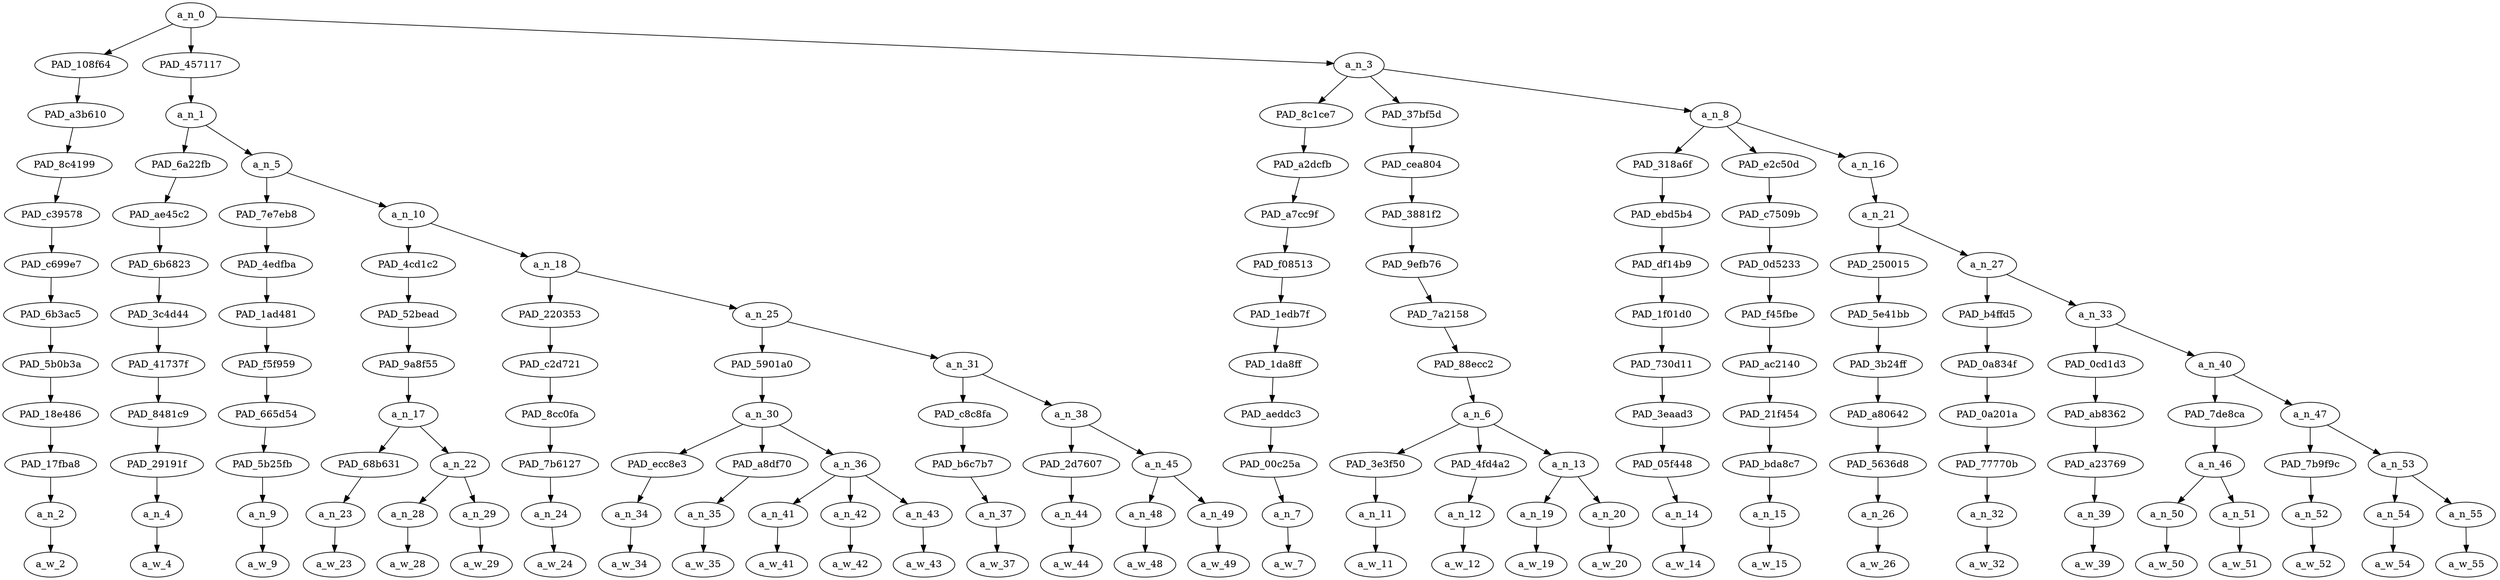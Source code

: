 strict digraph "" {
	a_n_0	[div_dir=1,
		index=0,
		level=11,
		pos="12.137008101851853,11!",
		text_span="[0, 1, 2, 3, 4, 5, 6, 7, 8, 9, 10, 11, 12, 13, 14, 15, 16, 17, 18, 19, 20, 21, 22, 23, 24, 25, 26, 27, 28, 29, 30]",
		value=0.99999999];
	PAD_108f64	[div_dir=-1,
		index=1,
		level=10,
		pos="15.0,10!",
		text_span="[15]",
		value=0.02100162];
	a_n_0 -> PAD_108f64;
	PAD_457117	[div_dir=1,
		index=0,
		level=10,
		pos="1.5690104166666665,10!",
		text_span="[0, 1, 2, 3, 4, 5, 6, 7, 8, 9, 10, 11, 12, 13, 14]",
		value=0.43978960];
	a_n_0 -> PAD_457117;
	a_n_3	[div_dir=1,
		index=2,
		level=10,
		pos="19.84201388888889,10!",
		text_span="[16, 17, 18, 19, 20, 21, 22, 23, 24, 25, 26, 27, 28, 29, 30]",
		value=0.53840960];
	a_n_0 -> a_n_3;
	PAD_a3b610	[div_dir=-1,
		index=1,
		level=9,
		pos="15.0,9!",
		text_span="[15]",
		value=0.02100162];
	PAD_108f64 -> PAD_a3b610;
	PAD_8c4199	[div_dir=-1,
		index=2,
		level=8,
		pos="15.0,8!",
		text_span="[15]",
		value=0.02100162];
	PAD_a3b610 -> PAD_8c4199;
	PAD_c39578	[div_dir=-1,
		index=3,
		level=7,
		pos="15.0,7!",
		text_span="[15]",
		value=0.02100162];
	PAD_8c4199 -> PAD_c39578;
	PAD_c699e7	[div_dir=-1,
		index=4,
		level=6,
		pos="15.0,6!",
		text_span="[15]",
		value=0.02100162];
	PAD_c39578 -> PAD_c699e7;
	PAD_6b3ac5	[div_dir=-1,
		index=5,
		level=5,
		pos="15.0,5!",
		text_span="[15]",
		value=0.02100162];
	PAD_c699e7 -> PAD_6b3ac5;
	PAD_5b0b3a	[div_dir=-1,
		index=6,
		level=4,
		pos="15.0,4!",
		text_span="[15]",
		value=0.02100162];
	PAD_6b3ac5 -> PAD_5b0b3a;
	PAD_18e486	[div_dir=-1,
		index=7,
		level=3,
		pos="15.0,3!",
		text_span="[15]",
		value=0.02100162];
	PAD_5b0b3a -> PAD_18e486;
	PAD_17fba8	[div_dir=-1,
		index=11,
		level=2,
		pos="15.0,2!",
		text_span="[15]",
		value=0.02100162];
	PAD_18e486 -> PAD_17fba8;
	a_n_2	[div_dir=-1,
		index=15,
		level=1,
		pos="15.0,1!",
		text_span="[15]",
		value=0.02100162];
	PAD_17fba8 -> a_n_2;
	a_w_2	[div_dir=0,
		index=15,
		level=0,
		pos="15,0!",
		text_span="[15]",
		value=but];
	a_n_2 -> a_w_2;
	a_n_1	[div_dir=1,
		index=0,
		level=9,
		pos="1.5690104166666665,9!",
		text_span="[0, 1, 2, 3, 4, 5, 6, 7, 8, 9, 10, 11, 12, 13, 14]",
		value=0.43978960];
	PAD_457117 -> a_n_1;
	PAD_6a22fb	[div_dir=1,
		index=0,
		level=8,
		pos="0.0,8!",
		text_span="[0]",
		value=0.02989790];
	a_n_1 -> PAD_6a22fb;
	a_n_5	[div_dir=1,
		index=1,
		level=8,
		pos="3.138020833333333,8!",
		text_span="[1, 2, 3, 4, 5, 6, 7, 8, 9, 10, 11, 12, 13, 14]",
		value=0.40961068];
	a_n_1 -> a_n_5;
	PAD_ae45c2	[div_dir=1,
		index=0,
		level=7,
		pos="0.0,7!",
		text_span="[0]",
		value=0.02989790];
	PAD_6a22fb -> PAD_ae45c2;
	PAD_6b6823	[div_dir=1,
		index=0,
		level=6,
		pos="0.0,6!",
		text_span="[0]",
		value=0.02989790];
	PAD_ae45c2 -> PAD_6b6823;
	PAD_3c4d44	[div_dir=1,
		index=0,
		level=5,
		pos="0.0,5!",
		text_span="[0]",
		value=0.02989790];
	PAD_6b6823 -> PAD_3c4d44;
	PAD_41737f	[div_dir=1,
		index=0,
		level=4,
		pos="0.0,4!",
		text_span="[0]",
		value=0.02989790];
	PAD_3c4d44 -> PAD_41737f;
	PAD_8481c9	[div_dir=1,
		index=0,
		level=3,
		pos="0.0,3!",
		text_span="[0]",
		value=0.02989790];
	PAD_41737f -> PAD_8481c9;
	PAD_29191f	[div_dir=1,
		index=0,
		level=2,
		pos="0.0,2!",
		text_span="[0]",
		value=0.02989790];
	PAD_8481c9 -> PAD_29191f;
	a_n_4	[div_dir=1,
		index=0,
		level=1,
		pos="0.0,1!",
		text_span="[0]",
		value=0.02989790];
	PAD_29191f -> a_n_4;
	a_w_4	[div_dir=0,
		index=0,
		level=0,
		pos="0,0!",
		text_span="[0]",
		value=they];
	a_n_4 -> a_w_4;
	PAD_7e7eb8	[div_dir=1,
		index=1,
		level=7,
		pos="1.0,7!",
		text_span="[1]",
		value=0.02666768];
	a_n_5 -> PAD_7e7eb8;
	a_n_10	[div_dir=1,
		index=2,
		level=7,
		pos="5.276041666666666,7!",
		text_span="[2, 3, 4, 5, 6, 7, 8, 9, 10, 11, 12, 13, 14]",
		value=0.38270123];
	a_n_5 -> a_n_10;
	PAD_4edfba	[div_dir=1,
		index=1,
		level=6,
		pos="1.0,6!",
		text_span="[1]",
		value=0.02666768];
	PAD_7e7eb8 -> PAD_4edfba;
	PAD_1ad481	[div_dir=1,
		index=1,
		level=5,
		pos="1.0,5!",
		text_span="[1]",
		value=0.02666768];
	PAD_4edfba -> PAD_1ad481;
	PAD_f5f959	[div_dir=1,
		index=1,
		level=4,
		pos="1.0,4!",
		text_span="[1]",
		value=0.02666768];
	PAD_1ad481 -> PAD_f5f959;
	PAD_665d54	[div_dir=1,
		index=1,
		level=3,
		pos="1.0,3!",
		text_span="[1]",
		value=0.02666768];
	PAD_f5f959 -> PAD_665d54;
	PAD_5b25fb	[div_dir=1,
		index=1,
		level=2,
		pos="1.0,2!",
		text_span="[1]",
		value=0.02666768];
	PAD_665d54 -> PAD_5b25fb;
	a_n_9	[div_dir=1,
		index=1,
		level=1,
		pos="1.0,1!",
		text_span="[1]",
		value=0.02666768];
	PAD_5b25fb -> a_n_9;
	a_w_9	[div_dir=0,
		index=1,
		level=0,
		pos="1,0!",
		text_span="[1]",
		value=are];
	a_n_9 -> a_w_9;
	PAD_4cd1c2	[div_dir=1,
		index=2,
		level=6,
		pos="3.25,6!",
		text_span="[2, 3, 4]",
		value=0.09247623];
	a_n_10 -> PAD_4cd1c2;
	a_n_18	[div_dir=1,
		index=3,
		level=6,
		pos="7.302083333333333,6!",
		text_span="[5, 6, 7, 8, 9, 10, 11, 12, 13, 14]",
		value=0.28999490];
	a_n_10 -> a_n_18;
	PAD_52bead	[div_dir=1,
		index=2,
		level=5,
		pos="3.25,5!",
		text_span="[2, 3, 4]",
		value=0.09247623];
	PAD_4cd1c2 -> PAD_52bead;
	PAD_9a8f55	[div_dir=1,
		index=2,
		level=4,
		pos="3.25,4!",
		text_span="[2, 3, 4]",
		value=0.09247623];
	PAD_52bead -> PAD_9a8f55;
	a_n_17	[div_dir=1,
		index=2,
		level=3,
		pos="3.25,3!",
		text_span="[2, 3, 4]",
		value=0.09247623];
	PAD_9a8f55 -> a_n_17;
	PAD_68b631	[div_dir=1,
		index=3,
		level=2,
		pos="4.0,2!",
		text_span="[4]",
		value=0.03455704];
	a_n_17 -> PAD_68b631;
	a_n_22	[div_dir=1,
		index=2,
		level=2,
		pos="2.5,2!",
		text_span="[2, 3]",
		value=0.05764998];
	a_n_17 -> a_n_22;
	a_n_23	[div_dir=1,
		index=4,
		level=1,
		pos="4.0,1!",
		text_span="[4]",
		value=0.03455704];
	PAD_68b631 -> a_n_23;
	a_w_23	[div_dir=0,
		index=4,
		level=0,
		pos="4,0!",
		text_span="[4]",
		value=arabs];
	a_n_23 -> a_w_23;
	a_n_28	[div_dir=1,
		index=2,
		level=1,
		pos="2.0,1!",
		text_span="[2]",
		value=0.02471594];
	a_n_22 -> a_n_28;
	a_n_29	[div_dir=1,
		index=3,
		level=1,
		pos="3.0,1!",
		text_span="[3]",
		value=0.03280086];
	a_n_22 -> a_n_29;
	a_w_28	[div_dir=0,
		index=2,
		level=0,
		pos="2,0!",
		text_span="[2]",
		value=lighter];
	a_n_28 -> a_w_28;
	a_w_29	[div_dir=0,
		index=3,
		level=0,
		pos="3,0!",
		text_span="[3]",
		value=skinned];
	a_n_29 -> a_w_29;
	PAD_220353	[div_dir=1,
		index=3,
		level=5,
		pos="5.0,5!",
		text_span="[5]",
		value=0.02008570];
	a_n_18 -> PAD_220353;
	a_n_25	[div_dir=1,
		index=4,
		level=5,
		pos="9.604166666666666,5!",
		text_span="[6, 7, 8, 9, 10, 11, 12, 13, 14]",
		value=0.26977605];
	a_n_18 -> a_n_25;
	PAD_c2d721	[div_dir=1,
		index=3,
		level=4,
		pos="5.0,4!",
		text_span="[5]",
		value=0.02008570];
	PAD_220353 -> PAD_c2d721;
	PAD_8cc0fa	[div_dir=1,
		index=3,
		level=3,
		pos="5.0,3!",
		text_span="[5]",
		value=0.02008570];
	PAD_c2d721 -> PAD_8cc0fa;
	PAD_7b6127	[div_dir=1,
		index=4,
		level=2,
		pos="5.0,2!",
		text_span="[5]",
		value=0.02008570];
	PAD_8cc0fa -> PAD_7b6127;
	a_n_24	[div_dir=1,
		index=5,
		level=1,
		pos="5.0,1!",
		text_span="[5]",
		value=0.02008570];
	PAD_7b6127 -> a_n_24;
	a_w_24	[div_dir=0,
		index=5,
		level=0,
		pos="5,0!",
		text_span="[5]",
		value=with];
	a_n_24 -> a_w_24;
	PAD_5901a0	[div_dir=1,
		index=4,
		level=4,
		pos="7.333333333333333,4!",
		text_span="[6, 7, 8, 9, 10]",
		value=0.18204323];
	a_n_25 -> PAD_5901a0;
	a_n_31	[div_dir=1,
		index=5,
		level=4,
		pos="11.875,4!",
		text_span="[11, 12, 13, 14]",
		value=0.08761893];
	a_n_25 -> a_n_31;
	a_n_30	[div_dir=1,
		index=4,
		level=3,
		pos="7.333333333333333,3!",
		text_span="[6, 7, 8, 9, 10]",
		value=0.18204323];
	PAD_5901a0 -> a_n_30;
	PAD_ecc8e3	[div_dir=1,
		index=5,
		level=2,
		pos="6.0,2!",
		text_span="[6]",
		value=0.08202919];
	a_n_30 -> PAD_ecc8e3;
	PAD_a8df70	[div_dir=1,
		index=6,
		level=2,
		pos="7.0,2!",
		text_span="[7]",
		value=0.01644171];
	a_n_30 -> PAD_a8df70;
	a_n_36	[div_dir=1,
		index=7,
		level=2,
		pos="9.0,2!",
		text_span="[8, 9, 10]",
		value=0.08346095];
	a_n_30 -> a_n_36;
	a_n_34	[div_dir=1,
		index=6,
		level=1,
		pos="6.0,1!",
		text_span="[6]",
		value=0.08202919];
	PAD_ecc8e3 -> a_n_34;
	a_w_34	[div_dir=0,
		index=6,
		level=0,
		pos="6,0!",
		text_span="[6]",
		value=phoenician];
	a_n_34 -> a_w_34;
	a_n_35	[div_dir=1,
		index=7,
		level=1,
		pos="7.0,1!",
		text_span="[7]",
		value=0.01644171];
	PAD_a8df70 -> a_n_35;
	a_w_35	[div_dir=0,
		index=7,
		level=0,
		pos="7,0!",
		text_span="[7]",
		value=and];
	a_n_35 -> a_w_35;
	a_n_41	[div_dir=-1,
		index=8,
		level=1,
		pos="8.0,1!",
		text_span="[8]",
		value=0.01675187];
	a_n_36 -> a_n_41;
	a_n_42	[div_dir=1,
		index=9,
		level=1,
		pos="9.0,1!",
		text_span="[9]",
		value=0.04187054];
	a_n_36 -> a_n_42;
	a_n_43	[div_dir=1,
		index=10,
		level=1,
		pos="10.0,1!",
		text_span="[10]",
		value=0.02473658];
	a_n_36 -> a_n_43;
	a_w_41	[div_dir=0,
		index=8,
		level=0,
		pos="8,0!",
		text_span="[8]",
		value=other];
	a_n_41 -> a_w_41;
	a_w_42	[div_dir=0,
		index=9,
		level=0,
		pos="9,0!",
		text_span="[9]",
		value=relict];
	a_n_42 -> a_w_42;
	a_w_43	[div_dir=0,
		index=10,
		level=0,
		pos="10,0!",
		text_span="[10]",
		value=populations];
	a_n_43 -> a_w_43;
	PAD_c8c8fa	[div_dir=-1,
		index=5,
		level=3,
		pos="11.0,3!",
		text_span="[11]",
		value=0.02060448];
	a_n_31 -> PAD_c8c8fa;
	a_n_38	[div_dir=1,
		index=6,
		level=3,
		pos="12.75,3!",
		text_span="[12, 13, 14]",
		value=0.06697575];
	a_n_31 -> a_n_38;
	PAD_b6c7b7	[div_dir=-1,
		index=8,
		level=2,
		pos="11.0,2!",
		text_span="[11]",
		value=0.02060448];
	PAD_c8c8fa -> PAD_b6c7b7;
	a_n_37	[div_dir=-1,
		index=11,
		level=1,
		pos="11.0,1!",
		text_span="[11]",
		value=0.02060448];
	PAD_b6c7b7 -> a_n_37;
	a_w_37	[div_dir=0,
		index=11,
		level=0,
		pos="11,0!",
		text_span="[11]",
		value=mixed];
	a_n_37 -> a_w_37;
	PAD_2d7607	[div_dir=1,
		index=9,
		level=2,
		pos="12.0,2!",
		text_span="[12]",
		value=0.01994449];
	a_n_38 -> PAD_2d7607;
	a_n_45	[div_dir=1,
		index=10,
		level=2,
		pos="13.5,2!",
		text_span="[13, 14]",
		value=0.04697832];
	a_n_38 -> a_n_45;
	a_n_44	[div_dir=1,
		index=12,
		level=1,
		pos="12.0,1!",
		text_span="[12]",
		value=0.01994449];
	PAD_2d7607 -> a_n_44;
	a_w_44	[div_dir=0,
		index=12,
		level=0,
		pos="12,0!",
		text_span="[12]",
		value=in];
	a_n_44 -> a_w_44;
	a_n_48	[div_dir=-1,
		index=13,
		level=1,
		pos="13.0,1!",
		text_span="[13]",
		value=0.02264722];
	a_n_45 -> a_n_48;
	a_n_49	[div_dir=1,
		index=14,
		level=1,
		pos="14.0,1!",
		text_span="[14]",
		value=0.02430409];
	a_n_45 -> a_n_49;
	a_w_48	[div_dir=0,
		index=13,
		level=0,
		pos="13,0!",
		text_span="[13]",
		value=hardly];
	a_n_48 -> a_w_48;
	a_w_49	[div_dir=0,
		index=14,
		level=0,
		pos="14,0!",
		text_span="[14]",
		value=white];
	a_n_49 -> a_w_49;
	PAD_8c1ce7	[div_dir=1,
		index=3,
		level=9,
		pos="20.0,9!",
		text_span="[20]",
		value=0.02016370];
	a_n_3 -> PAD_8c1ce7;
	PAD_37bf5d	[div_dir=1,
		index=2,
		level=9,
		pos="17.166666666666668,9!",
		text_span="[16, 17, 18, 19]",
		value=0.09488698];
	a_n_3 -> PAD_37bf5d;
	a_n_8	[div_dir=1,
		index=4,
		level=9,
		pos="22.359375,9!",
		text_span="[21, 22, 23, 24, 25, 26, 27, 28, 29, 30]",
		value=0.42245120];
	a_n_3 -> a_n_8;
	PAD_a2dcfb	[div_dir=1,
		index=4,
		level=8,
		pos="20.0,8!",
		text_span="[20]",
		value=0.02016370];
	PAD_8c1ce7 -> PAD_a2dcfb;
	PAD_a7cc9f	[div_dir=1,
		index=5,
		level=7,
		pos="20.0,7!",
		text_span="[20]",
		value=0.02016370];
	PAD_a2dcfb -> PAD_a7cc9f;
	PAD_f08513	[div_dir=1,
		index=6,
		level=6,
		pos="20.0,6!",
		text_span="[20]",
		value=0.02016370];
	PAD_a7cc9f -> PAD_f08513;
	PAD_1edb7f	[div_dir=1,
		index=7,
		level=5,
		pos="20.0,5!",
		text_span="[20]",
		value=0.02016370];
	PAD_f08513 -> PAD_1edb7f;
	PAD_1da8ff	[div_dir=1,
		index=8,
		level=4,
		pos="20.0,4!",
		text_span="[20]",
		value=0.02016370];
	PAD_1edb7f -> PAD_1da8ff;
	PAD_aeddc3	[div_dir=1,
		index=9,
		level=3,
		pos="20.0,3!",
		text_span="[20]",
		value=0.02016370];
	PAD_1da8ff -> PAD_aeddc3;
	PAD_00c25a	[div_dir=1,
		index=15,
		level=2,
		pos="20.0,2!",
		text_span="[20]",
		value=0.02016370];
	PAD_aeddc3 -> PAD_00c25a;
	a_n_7	[div_dir=1,
		index=20,
		level=1,
		pos="20.0,1!",
		text_span="[20]",
		value=0.02016370];
	PAD_00c25a -> a_n_7;
	a_w_7	[div_dir=0,
		index=20,
		level=0,
		pos="20,0!",
		text_span="[20]",
		value=and1];
	a_n_7 -> a_w_7;
	PAD_cea804	[div_dir=1,
		index=3,
		level=8,
		pos="17.166666666666668,8!",
		text_span="[16, 17, 18, 19]",
		value=0.09488698];
	PAD_37bf5d -> PAD_cea804;
	PAD_3881f2	[div_dir=1,
		index=4,
		level=7,
		pos="17.166666666666668,7!",
		text_span="[16, 17, 18, 19]",
		value=0.09488698];
	PAD_cea804 -> PAD_3881f2;
	PAD_9efb76	[div_dir=1,
		index=5,
		level=6,
		pos="17.166666666666668,6!",
		text_span="[16, 17, 18, 19]",
		value=0.09488698];
	PAD_3881f2 -> PAD_9efb76;
	PAD_7a2158	[div_dir=1,
		index=6,
		level=5,
		pos="17.166666666666668,5!",
		text_span="[16, 17, 18, 19]",
		value=0.09488698];
	PAD_9efb76 -> PAD_7a2158;
	PAD_88ecc2	[div_dir=1,
		index=7,
		level=4,
		pos="17.166666666666668,4!",
		text_span="[16, 17, 18, 19]",
		value=0.09488698];
	PAD_7a2158 -> PAD_88ecc2;
	a_n_6	[div_dir=1,
		index=8,
		level=3,
		pos="17.166666666666668,3!",
		text_span="[16, 17, 18, 19]",
		value=0.09488698];
	PAD_88ecc2 -> a_n_6;
	PAD_3e3f50	[div_dir=1,
		index=12,
		level=2,
		pos="16.0,2!",
		text_span="[16]",
		value=0.02025867];
	a_n_6 -> PAD_3e3f50;
	PAD_4fd4a2	[div_dir=1,
		index=13,
		level=2,
		pos="17.0,2!",
		text_span="[17]",
		value=0.02307728];
	a_n_6 -> PAD_4fd4a2;
	a_n_13	[div_dir=1,
		index=14,
		level=2,
		pos="18.5,2!",
		text_span="[18, 19]",
		value=0.05140960];
	a_n_6 -> a_n_13;
	a_n_11	[div_dir=1,
		index=16,
		level=1,
		pos="16.0,1!",
		text_span="[16]",
		value=0.02025867];
	PAD_3e3f50 -> a_n_11;
	a_w_11	[div_dir=0,
		index=16,
		level=0,
		pos="16,0!",
		text_span="[16]",
		value=still];
	a_n_11 -> a_w_11;
	a_n_12	[div_dir=1,
		index=17,
		level=1,
		pos="17.0,1!",
		text_span="[17]",
		value=0.02307728];
	PAD_4fd4a2 -> a_n_12;
	a_w_12	[div_dir=0,
		index=17,
		level=0,
		pos="17,0!",
		text_span="[17]",
		value=i];
	a_n_12 -> a_w_12;
	a_n_19	[div_dir=1,
		index=18,
		level=1,
		pos="18.0,1!",
		text_span="[18]",
		value=0.02351726];
	a_n_13 -> a_n_19;
	a_n_20	[div_dir=1,
		index=19,
		level=1,
		pos="19.0,1!",
		text_span="[19]",
		value=0.02773874];
	a_n_13 -> a_n_20;
	a_w_19	[div_dir=0,
		index=18,
		level=0,
		pos="18,0!",
		text_span="[18]",
		value=support];
	a_n_19 -> a_w_19;
	a_w_20	[div_dir=0,
		index=19,
		level=0,
		pos="19,0!",
		text_span="[19]",
		value=them];
	a_n_20 -> a_w_20;
	PAD_318a6f	[div_dir=1,
		index=5,
		level=8,
		pos="21.0,8!",
		text_span="[21]",
		value=0.02115007];
	a_n_8 -> PAD_318a6f;
	PAD_e2c50d	[div_dir=1,
		index=6,
		level=8,
		pos="22.0,8!",
		text_span="[22]",
		value=0.02384009];
	a_n_8 -> PAD_e2c50d;
	a_n_16	[div_dir=1,
		index=7,
		level=8,
		pos="24.078125,8!",
		text_span="[23, 24, 25, 26, 27, 28, 29, 30]",
		value=0.37646639];
	a_n_8 -> a_n_16;
	PAD_ebd5b4	[div_dir=1,
		index=6,
		level=7,
		pos="21.0,7!",
		text_span="[21]",
		value=0.02115007];
	PAD_318a6f -> PAD_ebd5b4;
	PAD_df14b9	[div_dir=1,
		index=7,
		level=6,
		pos="21.0,6!",
		text_span="[21]",
		value=0.02115007];
	PAD_ebd5b4 -> PAD_df14b9;
	PAD_1f01d0	[div_dir=1,
		index=8,
		level=5,
		pos="21.0,5!",
		text_span="[21]",
		value=0.02115007];
	PAD_df14b9 -> PAD_1f01d0;
	PAD_730d11	[div_dir=1,
		index=9,
		level=4,
		pos="21.0,4!",
		text_span="[21]",
		value=0.02115007];
	PAD_1f01d0 -> PAD_730d11;
	PAD_3eaad3	[div_dir=1,
		index=10,
		level=3,
		pos="21.0,3!",
		text_span="[21]",
		value=0.02115007];
	PAD_730d11 -> PAD_3eaad3;
	PAD_05f448	[div_dir=1,
		index=16,
		level=2,
		pos="21.0,2!",
		text_span="[21]",
		value=0.02115007];
	PAD_3eaad3 -> PAD_05f448;
	a_n_14	[div_dir=1,
		index=21,
		level=1,
		pos="21.0,1!",
		text_span="[21]",
		value=0.02115007];
	PAD_05f448 -> a_n_14;
	a_w_14	[div_dir=0,
		index=21,
		level=0,
		pos="21,0!",
		text_span="[21]",
		value=their];
	a_n_14 -> a_w_14;
	PAD_c7509b	[div_dir=1,
		index=7,
		level=7,
		pos="22.0,7!",
		text_span="[22]",
		value=0.02384009];
	PAD_e2c50d -> PAD_c7509b;
	PAD_0d5233	[div_dir=1,
		index=8,
		level=6,
		pos="22.0,6!",
		text_span="[22]",
		value=0.02384009];
	PAD_c7509b -> PAD_0d5233;
	PAD_f45fbe	[div_dir=1,
		index=9,
		level=5,
		pos="22.0,5!",
		text_span="[22]",
		value=0.02384009];
	PAD_0d5233 -> PAD_f45fbe;
	PAD_ac2140	[div_dir=1,
		index=10,
		level=4,
		pos="22.0,4!",
		text_span="[22]",
		value=0.02384009];
	PAD_f45fbe -> PAD_ac2140;
	PAD_21f454	[div_dir=1,
		index=11,
		level=3,
		pos="22.0,3!",
		text_span="[22]",
		value=0.02384009];
	PAD_ac2140 -> PAD_21f454;
	PAD_bda8c7	[div_dir=1,
		index=17,
		level=2,
		pos="22.0,2!",
		text_span="[22]",
		value=0.02384009];
	PAD_21f454 -> PAD_bda8c7;
	a_n_15	[div_dir=1,
		index=22,
		level=1,
		pos="22.0,1!",
		text_span="[22]",
		value=0.02384009];
	PAD_bda8c7 -> a_n_15;
	a_w_15	[div_dir=0,
		index=22,
		level=0,
		pos="22,0!",
		text_span="[22]",
		value=right];
	a_n_15 -> a_w_15;
	a_n_21	[div_dir=1,
		index=8,
		level=7,
		pos="24.078125,7!",
		text_span="[23, 24, 25, 26, 27, 28, 29, 30]",
		value=0.37546236];
	a_n_16 -> a_n_21;
	PAD_250015	[div_dir=1,
		index=9,
		level=6,
		pos="23.0,6!",
		text_span="[23]",
		value=0.02298584];
	a_n_21 -> PAD_250015;
	a_n_27	[div_dir=1,
		index=10,
		level=6,
		pos="25.15625,6!",
		text_span="[24, 25, 26, 27, 28, 29, 30]",
		value=0.35147248];
	a_n_21 -> a_n_27;
	PAD_5e41bb	[div_dir=1,
		index=10,
		level=5,
		pos="23.0,5!",
		text_span="[23]",
		value=0.02298584];
	PAD_250015 -> PAD_5e41bb;
	PAD_3b24ff	[div_dir=1,
		index=11,
		level=4,
		pos="23.0,4!",
		text_span="[23]",
		value=0.02298584];
	PAD_5e41bb -> PAD_3b24ff;
	PAD_a80642	[div_dir=1,
		index=12,
		level=3,
		pos="23.0,3!",
		text_span="[23]",
		value=0.02298584];
	PAD_3b24ff -> PAD_a80642;
	PAD_5636d8	[div_dir=1,
		index=18,
		level=2,
		pos="23.0,2!",
		text_span="[23]",
		value=0.02298584];
	PAD_a80642 -> PAD_5636d8;
	a_n_26	[div_dir=1,
		index=23,
		level=1,
		pos="23.0,1!",
		text_span="[23]",
		value=0.02298584];
	PAD_5636d8 -> a_n_26;
	a_w_26	[div_dir=0,
		index=23,
		level=0,
		pos="23,0!",
		text_span="[23]",
		value=to];
	a_n_26 -> a_w_26;
	PAD_b4ffd5	[div_dir=-1,
		index=11,
		level=5,
		pos="24.0,5!",
		text_span="[24]",
		value=0.02422516];
	a_n_27 -> PAD_b4ffd5;
	a_n_33	[div_dir=1,
		index=12,
		level=5,
		pos="26.3125,5!",
		text_span="[25, 26, 27, 28, 29, 30]",
		value=0.32621225];
	a_n_27 -> a_n_33;
	PAD_0a834f	[div_dir=-1,
		index=12,
		level=4,
		pos="24.0,4!",
		text_span="[24]",
		value=0.02422516];
	PAD_b4ffd5 -> PAD_0a834f;
	PAD_0a201a	[div_dir=-1,
		index=13,
		level=3,
		pos="24.0,3!",
		text_span="[24]",
		value=0.02422516];
	PAD_0a834f -> PAD_0a201a;
	PAD_77770b	[div_dir=-1,
		index=19,
		level=2,
		pos="24.0,2!",
		text_span="[24]",
		value=0.02422516];
	PAD_0a201a -> PAD_77770b;
	a_n_32	[div_dir=-1,
		index=24,
		level=1,
		pos="24.0,1!",
		text_span="[24]",
		value=0.02422516];
	PAD_77770b -> a_n_32;
	a_w_32	[div_dir=0,
		index=24,
		level=0,
		pos="24,0!",
		text_span="[24]",
		value=exist];
	a_n_32 -> a_w_32;
	PAD_0cd1d3	[div_dir=1,
		index=13,
		level=4,
		pos="25.0,4!",
		text_span="[25]",
		value=0.02366467];
	a_n_33 -> PAD_0cd1d3;
	a_n_40	[div_dir=1,
		index=14,
		level=4,
		pos="27.625,4!",
		text_span="[26, 27, 28, 29, 30]",
		value=0.30143009];
	a_n_33 -> a_n_40;
	PAD_ab8362	[div_dir=1,
		index=14,
		level=3,
		pos="25.0,3!",
		text_span="[25]",
		value=0.02366467];
	PAD_0cd1d3 -> PAD_ab8362;
	PAD_a23769	[div_dir=1,
		index=20,
		level=2,
		pos="25.0,2!",
		text_span="[25]",
		value=0.02366467];
	PAD_ab8362 -> PAD_a23769;
	a_n_39	[div_dir=1,
		index=25,
		level=1,
		pos="25.0,1!",
		text_span="[25]",
		value=0.02366467];
	PAD_a23769 -> a_n_39;
	a_w_39	[div_dir=0,
		index=25,
		level=0,
		pos="25,0!",
		text_span="[25]",
		value=in1];
	a_n_39 -> a_w_39;
	PAD_7de8ca	[div_dir=1,
		index=15,
		level=3,
		pos="26.5,3!",
		text_span="[26, 27]",
		value=0.05274821];
	a_n_40 -> PAD_7de8ca;
	a_n_47	[div_dir=1,
		index=16,
		level=3,
		pos="28.75,3!",
		text_span="[28, 29, 30]",
		value=0.24749002];
	a_n_40 -> a_n_47;
	a_n_46	[div_dir=1,
		index=21,
		level=2,
		pos="26.5,2!",
		text_span="[26, 27]",
		value=0.05274821];
	PAD_7de8ca -> a_n_46;
	a_n_50	[div_dir=1,
		index=26,
		level=1,
		pos="26.0,1!",
		text_span="[26]",
		value=0.02564726];
	a_n_46 -> a_n_50;
	a_n_51	[div_dir=1,
		index=27,
		level=1,
		pos="27.0,1!",
		text_span="[27]",
		value=0.02687171];
	a_n_46 -> a_n_51;
	a_w_50	[div_dir=0,
		index=26,
		level=0,
		pos="26,0!",
		text_span="[26]",
		value=the];
	a_n_50 -> a_w_50;
	a_w_51	[div_dir=0,
		index=27,
		level=0,
		pos="27,0!",
		text_span="[27]",
		value=face];
	a_n_51 -> a_w_51;
	PAD_7b9f9c	[div_dir=1,
		index=22,
		level=2,
		pos="28.0,2!",
		text_span="[28]",
		value=0.03342262];
	a_n_47 -> PAD_7b9f9c;
	a_n_53	[div_dir=1,
		index=23,
		level=2,
		pos="29.5,2!",
		text_span="[29, 30]",
		value=0.21276320];
	a_n_47 -> a_n_53;
	a_n_52	[div_dir=1,
		index=28,
		level=1,
		pos="28.0,1!",
		text_span="[28]",
		value=0.03342262];
	PAD_7b9f9c -> a_n_52;
	a_w_52	[div_dir=0,
		index=28,
		level=0,
		pos="28,0!",
		text_span="[28]",
		value=of];
	a_n_52 -> a_w_52;
	a_n_54	[div_dir=1,
		index=29,
		level=1,
		pos="29.0,1!",
		text_span="[29]",
		value=0.16783153];
	a_n_53 -> a_n_54;
	a_n_55	[div_dir=1,
		index=30,
		level=1,
		pos="30.0,1!",
		text_span="[30]",
		value=0.04344025];
	a_n_53 -> a_n_55;
	a_w_54	[div_dir=0,
		index=29,
		level=0,
		pos="29,0!",
		text_span="[29]",
		value=kike];
	a_n_54 -> a_w_54;
	a_w_55	[div_dir=0,
		index=30,
		level=0,
		pos="30,0!",
		text_span="[30]",
		value=oppression];
	a_n_55 -> a_w_55;
}
